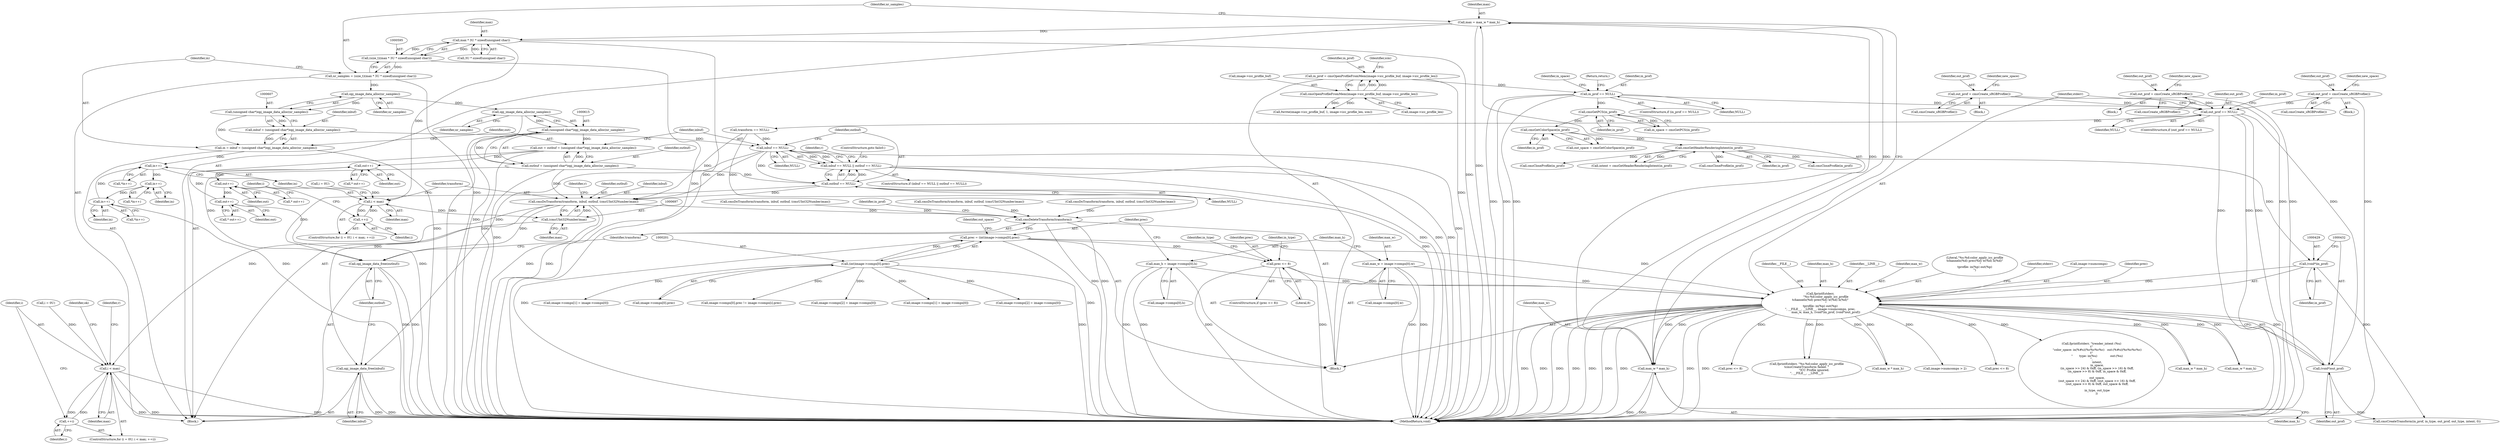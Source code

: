 digraph "0_openjpeg_2e5ab1d9987831c981ff05862e8ccf1381ed58ea@integer" {
"1000587" [label="(Call,max = max_w * max_h)"];
"1000589" [label="(Call,max_w * max_h)"];
"1000417" [label="(Call,fprintf(stderr,\n            \"%s:%d:color_apply_icc_profile\n\tchannels(%d) prec(%d) w(%d) h(%d)\"\n            \"\n\tprofile: in(%p) out(%p)\n\", __FILE__, __LINE__, image->numcomps, prec,\n            max_w, max_h, (void*)in_prof, (void*)out_prof))"];
"1000198" [label="(Call,prec = (int)image->comps[0].prec)"];
"1000200" [label="(Call,(int)image->comps[0].prec)"];
"1000320" [label="(Call,prec <= 8)"];
"1000180" [label="(Call,max_w = image->comps[0].w)"];
"1000189" [label="(Call,max_h = image->comps[0].h)"];
"1000428" [label="(Call,(void*)in_prof)"];
"1000178" [label="(Call,cmsGetHeaderRenderingIntent(in_prof))"];
"1000174" [label="(Call,cmsGetColorSpace(in_prof))"];
"1000170" [label="(Call,cmsGetPCS(in_prof))"];
"1000163" [label="(Call,in_prof == NULL)"];
"1000136" [label="(Call,in_prof = cmsOpenProfileFromMem(image->icc_profile_buf, image->icc_profile_len))"];
"1000138" [label="(Call,cmsOpenProfileFromMem(image->icc_profile_buf, image->icc_profile_len))"];
"1000431" [label="(Call,(void*)out_prof)"];
"1000410" [label="(Call,out_prof == NULL)"];
"1000338" [label="(Call,out_prof = cmsCreate_sRGBProfile())"];
"1000374" [label="(Call,out_prof = cmsCreate_sRGBProfile())"];
"1000356" [label="(Call,out_prof = cmsCreate_sRGBProfile())"];
"1000596" [label="(Call,max * 3U * sizeof(unsigned char))"];
"1000594" [label="(Call,(size_t)(max * 3U * sizeof(unsigned char)))"];
"1000592" [label="(Call,nr_samples = (size_t)(max * 3U * sizeof(unsigned char)))"];
"1000608" [label="(Call,opj_image_data_alloc(nr_samples))"];
"1000606" [label="(Call,(unsigned char*)opj_image_data_alloc(nr_samples))"];
"1000602" [label="(Call,in = inbuf = (unsigned char*)opj_image_data_alloc(nr_samples))"];
"1000667" [label="(Call,in++)"];
"1000676" [label="(Call,in++)"];
"1000685" [label="(Call,in++)"];
"1000604" [label="(Call,inbuf = (unsigned char*)opj_image_data_alloc(nr_samples))"];
"1000620" [label="(Call,inbuf == NULL)"];
"1000619" [label="(Call,inbuf == NULL || outbuf == NULL)"];
"1000623" [label="(Call,outbuf == NULL)"];
"1000692" [label="(Call,cmsDoTransform(transform, inbuf, outbuf, (cmsUInt32Number)max))"];
"1000767" [label="(Call,opj_image_data_free(inbuf))"];
"1000769" [label="(Call,opj_image_data_free(outbuf))"];
"1001546" [label="(Call,cmsDeleteTransform(transform))"];
"1000616" [label="(Call,opj_image_data_alloc(nr_samples))"];
"1000614" [label="(Call,(unsigned char*)opj_image_data_alloc(nr_samples))"];
"1000610" [label="(Call,out = outbuf = (unsigned char*)opj_image_data_alloc(nr_samples))"];
"1000743" [label="(Call,out++)"];
"1000752" [label="(Call,out++)"];
"1000761" [label="(Call,out++)"];
"1000612" [label="(Call,outbuf = (unsigned char*)opj_image_data_alloc(nr_samples))"];
"1000659" [label="(Call,i < max)"];
"1000662" [label="(Call,++i)"];
"1000696" [label="(Call,(cmsUInt32Number)max)"];
"1000730" [label="(Call,i < max)"];
"1000733" [label="(Call,++i)"];
"1000661" [label="(Identifier,max)"];
"1000142" [label="(Call,image->icc_profile_len)"];
"1000592" [label="(Call,nr_samples = (size_t)(max * 3U * sizeof(unsigned char)))"];
"1000730" [label="(Call,i < max)"];
"1000333" [label="(Identifier,in_type)"];
"1000739" [label="(Identifier,r)"];
"1000609" [label="(Identifier,nr_samples)"];
"1000316" [label="(Call,cmsCloseProfile(in_prof))"];
"1000668" [label="(Identifier,in)"];
"1000744" [label="(Identifier,out)"];
"1000169" [label="(Identifier,in_space)"];
"1000605" [label="(Identifier,inbuf)"];
"1000320" [label="(Call,prec <= 8)"];
"1000767" [label="(Call,opj_image_data_free(inbuf))"];
"1000593" [label="(Identifier,nr_samples)"];
"1000656" [label="(Call,i = 0U)"];
"1000422" [label="(Call,image->numcomps)"];
"1000667" [label="(Call,in++)"];
"1000779" [label="(Call,max_w * max_h)"];
"1000625" [label="(Identifier,NULL)"];
"1000357" [label="(Identifier,out_prof)"];
"1000663" [label="(Identifier,i)"];
"1000770" [label="(Identifier,outbuf)"];
"1000602" [label="(Call,in = inbuf = (unsigned char*)opj_image_data_alloc(nr_samples))"];
"1000374" [label="(Call,out_prof = cmsCreate_sRGBProfile())"];
"1000410" [label="(Call,out_prof == NULL)"];
"1000276" [label="(Call,image->comps[0].prec != image->comps[i].prec)"];
"1001547" [label="(Identifier,transform)"];
"1000425" [label="(Identifier,prec)"];
"1000614" [label="(Call,(unsigned char*)opj_image_data_alloc(nr_samples))"];
"1001560" [label="(MethodReturn,void)"];
"1000621" [label="(Identifier,inbuf)"];
"1001108" [label="(Call,image->comps[2] = image->comps[0])"];
"1000420" [label="(Identifier,__FILE__)"];
"1000375" [label="(Identifier,out_prof)"];
"1000613" [label="(Identifier,outbuf)"];
"1000191" [label="(Call,image->comps[0].h)"];
"1000147" [label="(Identifier,icm)"];
"1000743" [label="(Call,out++)"];
"1000167" [label="(Return,return;)"];
"1000660" [label="(Identifier,i)"];
"1000172" [label="(Call,out_space = cmsGetColorSpace(in_prof))"];
"1000733" [label="(Call,++i)"];
"1000579" [label="(Call,prec <= 8)"];
"1000731" [label="(Identifier,i)"];
"1000190" [label="(Identifier,max_h)"];
"1000624" [label="(Identifier,outbuf)"];
"1000676" [label="(Call,in++)"];
"1000751" [label="(Call,* out++)"];
"1000589" [label="(Call,max_w * max_h)"];
"1000321" [label="(Identifier,prec)"];
"1000182" [label="(Call,image->comps[0].w)"];
"1000176" [label="(Call,intent = cmsGetHeaderRenderingIntent(in_prof))"];
"1000618" [label="(ControlStructure,if (inbuf == NULL || outbuf == NULL))"];
"1001456" [label="(Call,cmsDoTransform(transform, inbuf, outbuf, (cmsUInt32Number)max))"];
"1000617" [label="(Identifier,nr_samples)"];
"1000732" [label="(Identifier,max)"];
"1000496" [label="(Call,fprintf(stderr, \"%s:%d:color_apply_icc_profile\n\tcmsCreateTransform failed. \"\n                \"ICC Profile ignored.\n\", __FILE__, __LINE__))"];
"1000367" [label="(Block,)"];
"1000342" [label="(Identifier,new_space)"];
"1000211" [label="(Identifier,out_space)"];
"1000761" [label="(Call,out++)"];
"1000139" [label="(Call,image->icc_profile_buf)"];
"1000113" [label="(Block,)"];
"1000612" [label="(Call,outbuf = (unsigned char*)opj_image_data_alloc(nr_samples))"];
"1000768" [label="(Identifier,inbuf)"];
"1001383" [label="(Call,image->comps[1] = image->comps[0])"];
"1000171" [label="(Identifier,in_prof)"];
"1000433" [label="(Identifier,out_prof)"];
"1000622" [label="(Identifier,NULL)"];
"1000655" [label="(ControlStructure,for (i = 0U; i < max; ++i))"];
"1000162" [label="(ControlStructure,if (in_prof == NULL))"];
"1000200" [label="(Call,(int)image->comps[0].prec)"];
"1000590" [label="(Identifier,max_w)"];
"1000358" [label="(Call,cmsCreate_sRGBProfile())"];
"1001394" [label="(Call,image->comps[2] = image->comps[0])"];
"1000629" [label="(Identifier,r)"];
"1000700" [label="(Identifier,r)"];
"1000164" [label="(Identifier,in_prof)"];
"1000619" [label="(Call,inbuf == NULL || outbuf == NULL)"];
"1000165" [label="(Identifier,NULL)"];
"1000597" [label="(Identifier,max)"];
"1000696" [label="(Call,(cmsUInt32Number)max)"];
"1000199" [label="(Identifier,prec)"];
"1000606" [label="(Call,(unsigned char*)opj_image_data_alloc(nr_samples))"];
"1000431" [label="(Call,(void*)out_prof)"];
"1000983" [label="(Call,max_w * max_h)"];
"1000692" [label="(Call,cmsDoTransform(transform, inbuf, outbuf, (cmsUInt32Number)max))"];
"1000695" [label="(Identifier,outbuf)"];
"1000376" [label="(Call,cmsCreate_sRGBProfile())"];
"1000662" [label="(Call,++i)"];
"1000417" [label="(Call,fprintf(stderr,\n            \"%s:%d:color_apply_icc_profile\n\tchannels(%d) prec(%d) w(%d) h(%d)\"\n            \"\n\tprofile: in(%p) out(%p)\n\", __FILE__, __LINE__, image->numcomps, prec,\n            max_w, max_h, (void*)in_prof, (void*)out_prof))"];
"1000430" [label="(Identifier,in_prof)"];
"1000415" [label="(Identifier,in_prof)"];
"1000659" [label="(Call,i < max)"];
"1000677" [label="(Identifier,in)"];
"1000694" [label="(Identifier,inbuf)"];
"1000753" [label="(Identifier,out)"];
"1000675" [label="(Call,*in++)"];
"1000339" [label="(Identifier,out_prof)"];
"1000168" [label="(Call,in_space = cmsGetPCS(in_prof))"];
"1000693" [label="(Identifier,transform)"];
"1000616" [label="(Call,opj_image_data_alloc(nr_samples))"];
"1000414" [label="(Call,cmsCloseProfile(in_prof))"];
"1000666" [label="(Call,*in++)"];
"1000325" [label="(Identifier,in_type)"];
"1000610" [label="(Call,out = outbuf = (unsigned char*)opj_image_data_alloc(nr_samples))"];
"1000604" [label="(Call,inbuf = (unsigned char*)opj_image_data_alloc(nr_samples))"];
"1000322" [label="(Literal,8)"];
"1000170" [label="(Call,cmsGetPCS(in_prof))"];
"1001546" [label="(Call,cmsDeleteTransform(transform))"];
"1000727" [label="(Call,i = 0U)"];
"1000427" [label="(Identifier,max_h)"];
"1000411" [label="(Identifier,out_prof)"];
"1001170" [label="(Call,cmsDoTransform(transform, inbuf, outbuf, (cmsUInt32Number)max))"];
"1000180" [label="(Call,max_w = image->comps[0].w)"];
"1000181" [label="(Identifier,max_w)"];
"1000620" [label="(Call,inbuf == NULL)"];
"1000137" [label="(Identifier,in_prof)"];
"1000356" [label="(Call,out_prof = cmsCreate_sRGBProfile())"];
"1000752" [label="(Call,out++)"];
"1000412" [label="(Identifier,NULL)"];
"1000507" [label="(Call,image->numcomps > 2)"];
"1000319" [label="(ControlStructure,if (prec <= 8))"];
"1000198" [label="(Call,prec = (int)image->comps[0].prec)"];
"1000338" [label="(Call,out_prof = cmsCreate_sRGBProfile())"];
"1000623" [label="(Call,outbuf == NULL)"];
"1000349" [label="(Block,)"];
"1000421" [label="(Identifier,__LINE__)"];
"1000972" [label="(Call,prec <= 8)"];
"1000769" [label="(Call,opj_image_data_free(outbuf))"];
"1000434" [label="(Call,fprintf(stderr, \"\trender_intent (%u)\n\t\"\n            \"color_space: in(%#x)(%c%c%c%c)   out:(%#x)(%c%c%c%c)\n\t\"\n            \"       type: in(%u)              out:(%u)\n\",\n            intent,\n            in_space,\n            (in_space >> 24) & 0xff, (in_space >> 16) & 0xff,\n            (in_space >> 8) & 0xff, in_space & 0xff,\n\n            out_space,\n            (out_space >> 24) & 0xff, (out_space >> 16) & 0xff,\n            (out_space >> 8) & 0xff, out_space & 0xff,\n\n            in_type, out_type\n           ))"];
"1000598" [label="(Call,3U * sizeof(unsigned char))"];
"1000189" [label="(Call,max_h = image->comps[0].h)"];
"1000138" [label="(Call,cmsOpenProfileFromMem(image->icc_profile_buf, image->icc_profile_len))"];
"1000587" [label="(Call,max = max_w * max_h)"];
"1000698" [label="(Identifier,max)"];
"1000175" [label="(Identifier,in_prof)"];
"1000340" [label="(Call,cmsCreate_sRGBProfile())"];
"1000163" [label="(Call,in_prof == NULL)"];
"1000603" [label="(Identifier,in)"];
"1000764" [label="(Identifier,ok)"];
"1000426" [label="(Identifier,max_w)"];
"1000179" [label="(Identifier,in_prof)"];
"1000686" [label="(Identifier,in)"];
"1001097" [label="(Call,image->comps[1] = image->comps[0])"];
"1000409" [label="(ControlStructure,if (out_prof == NULL))"];
"1001549" [label="(Identifier,in_prof)"];
"1000588" [label="(Identifier,max)"];
"1000174" [label="(Call,cmsGetColorSpace(in_prof))"];
"1000360" [label="(Identifier,new_space)"];
"1000685" [label="(Call,in++)"];
"1000419" [label="(Literal,\"%s:%d:color_apply_icc_profile\n\tchannels(%d) prec(%d) w(%d) h(%d)\"\n            \"\n\tprofile: in(%p) out(%p)\n\")"];
"1000202" [label="(Call,image->comps[0].prec)"];
"1000627" [label="(ControlStructure,goto fails0;)"];
"1000406" [label="(Call,cmsCloseProfile(in_prof))"];
"1000178" [label="(Call,cmsGetHeaderRenderingIntent(in_prof))"];
"1000213" [label="(Block,)"];
"1000378" [label="(Identifier,new_space)"];
"1000684" [label="(Call,*in++)"];
"1000435" [label="(Identifier,stderr)"];
"1000151" [label="(Call,fwrite(image->icc_profile_buf, 1, image->icc_profile_len, icm))"];
"1000594" [label="(Call,(size_t)(max * 3U * sizeof(unsigned char)))"];
"1000882" [label="(Call,cmsDoTransform(transform, inbuf, outbuf, (cmsUInt32Number)max))"];
"1000734" [label="(Identifier,i)"];
"1000591" [label="(Identifier,max_h)"];
"1000596" [label="(Call,max * 3U * sizeof(unsigned char))"];
"1000608" [label="(Call,opj_image_data_alloc(nr_samples))"];
"1000428" [label="(Call,(void*)in_prof)"];
"1000760" [label="(Call,* out++)"];
"1000492" [label="(Call,transform == NULL)"];
"1000480" [label="(Call,cmsCreateTransform(in_prof, in_type, out_prof, out_type, intent, 0))"];
"1000742" [label="(Call,* out++)"];
"1000136" [label="(Call,in_prof = cmsOpenProfileFromMem(image->icc_profile_buf, image->icc_profile_len))"];
"1000611" [label="(Identifier,out)"];
"1000762" [label="(Identifier,out)"];
"1000726" [label="(ControlStructure,for (i = 0U; i < max; ++i))"];
"1001269" [label="(Call,max_w * max_h)"];
"1000418" [label="(Identifier,stderr)"];
"1000582" [label="(Block,)"];
"1000587" -> "1000582"  [label="AST: "];
"1000587" -> "1000589"  [label="CFG: "];
"1000588" -> "1000587"  [label="AST: "];
"1000589" -> "1000587"  [label="AST: "];
"1000593" -> "1000587"  [label="CFG: "];
"1000587" -> "1001560"  [label="DDG: "];
"1000589" -> "1000587"  [label="DDG: "];
"1000589" -> "1000587"  [label="DDG: "];
"1000587" -> "1000596"  [label="DDG: "];
"1000589" -> "1000591"  [label="CFG: "];
"1000590" -> "1000589"  [label="AST: "];
"1000591" -> "1000589"  [label="AST: "];
"1000589" -> "1001560"  [label="DDG: "];
"1000589" -> "1001560"  [label="DDG: "];
"1000417" -> "1000589"  [label="DDG: "];
"1000417" -> "1000589"  [label="DDG: "];
"1000417" -> "1000113"  [label="AST: "];
"1000417" -> "1000431"  [label="CFG: "];
"1000418" -> "1000417"  [label="AST: "];
"1000419" -> "1000417"  [label="AST: "];
"1000420" -> "1000417"  [label="AST: "];
"1000421" -> "1000417"  [label="AST: "];
"1000422" -> "1000417"  [label="AST: "];
"1000425" -> "1000417"  [label="AST: "];
"1000426" -> "1000417"  [label="AST: "];
"1000427" -> "1000417"  [label="AST: "];
"1000428" -> "1000417"  [label="AST: "];
"1000431" -> "1000417"  [label="AST: "];
"1000435" -> "1000417"  [label="CFG: "];
"1000417" -> "1001560"  [label="DDG: "];
"1000417" -> "1001560"  [label="DDG: "];
"1000417" -> "1001560"  [label="DDG: "];
"1000417" -> "1001560"  [label="DDG: "];
"1000417" -> "1001560"  [label="DDG: "];
"1000417" -> "1001560"  [label="DDG: "];
"1000417" -> "1001560"  [label="DDG: "];
"1000417" -> "1001560"  [label="DDG: "];
"1000417" -> "1001560"  [label="DDG: "];
"1000198" -> "1000417"  [label="DDG: "];
"1000320" -> "1000417"  [label="DDG: "];
"1000180" -> "1000417"  [label="DDG: "];
"1000189" -> "1000417"  [label="DDG: "];
"1000428" -> "1000417"  [label="DDG: "];
"1000431" -> "1000417"  [label="DDG: "];
"1000417" -> "1000434"  [label="DDG: "];
"1000417" -> "1000496"  [label="DDG: "];
"1000417" -> "1000496"  [label="DDG: "];
"1000417" -> "1000507"  [label="DDG: "];
"1000417" -> "1000579"  [label="DDG: "];
"1000417" -> "1000779"  [label="DDG: "];
"1000417" -> "1000779"  [label="DDG: "];
"1000417" -> "1000972"  [label="DDG: "];
"1000417" -> "1000983"  [label="DDG: "];
"1000417" -> "1000983"  [label="DDG: "];
"1000417" -> "1001269"  [label="DDG: "];
"1000417" -> "1001269"  [label="DDG: "];
"1000198" -> "1000113"  [label="AST: "];
"1000198" -> "1000200"  [label="CFG: "];
"1000199" -> "1000198"  [label="AST: "];
"1000200" -> "1000198"  [label="AST: "];
"1000211" -> "1000198"  [label="CFG: "];
"1000198" -> "1001560"  [label="DDG: "];
"1000198" -> "1001560"  [label="DDG: "];
"1000200" -> "1000198"  [label="DDG: "];
"1000198" -> "1000320"  [label="DDG: "];
"1000200" -> "1000202"  [label="CFG: "];
"1000201" -> "1000200"  [label="AST: "];
"1000202" -> "1000200"  [label="AST: "];
"1000200" -> "1001560"  [label="DDG: "];
"1000200" -> "1000276"  [label="DDG: "];
"1000200" -> "1001097"  [label="DDG: "];
"1000200" -> "1001108"  [label="DDG: "];
"1000200" -> "1001383"  [label="DDG: "];
"1000200" -> "1001394"  [label="DDG: "];
"1000320" -> "1000319"  [label="AST: "];
"1000320" -> "1000322"  [label="CFG: "];
"1000321" -> "1000320"  [label="AST: "];
"1000322" -> "1000320"  [label="AST: "];
"1000325" -> "1000320"  [label="CFG: "];
"1000333" -> "1000320"  [label="CFG: "];
"1000320" -> "1001560"  [label="DDG: "];
"1000320" -> "1001560"  [label="DDG: "];
"1000180" -> "1000113"  [label="AST: "];
"1000180" -> "1000182"  [label="CFG: "];
"1000181" -> "1000180"  [label="AST: "];
"1000182" -> "1000180"  [label="AST: "];
"1000190" -> "1000180"  [label="CFG: "];
"1000180" -> "1001560"  [label="DDG: "];
"1000180" -> "1001560"  [label="DDG: "];
"1000189" -> "1000113"  [label="AST: "];
"1000189" -> "1000191"  [label="CFG: "];
"1000190" -> "1000189"  [label="AST: "];
"1000191" -> "1000189"  [label="AST: "];
"1000199" -> "1000189"  [label="CFG: "];
"1000189" -> "1001560"  [label="DDG: "];
"1000189" -> "1001560"  [label="DDG: "];
"1000428" -> "1000430"  [label="CFG: "];
"1000429" -> "1000428"  [label="AST: "];
"1000430" -> "1000428"  [label="AST: "];
"1000432" -> "1000428"  [label="CFG: "];
"1000178" -> "1000428"  [label="DDG: "];
"1000428" -> "1000480"  [label="DDG: "];
"1000178" -> "1000176"  [label="AST: "];
"1000178" -> "1000179"  [label="CFG: "];
"1000179" -> "1000178"  [label="AST: "];
"1000176" -> "1000178"  [label="CFG: "];
"1000178" -> "1000176"  [label="DDG: "];
"1000174" -> "1000178"  [label="DDG: "];
"1000178" -> "1000316"  [label="DDG: "];
"1000178" -> "1000406"  [label="DDG: "];
"1000178" -> "1000414"  [label="DDG: "];
"1000174" -> "1000172"  [label="AST: "];
"1000174" -> "1000175"  [label="CFG: "];
"1000175" -> "1000174"  [label="AST: "];
"1000172" -> "1000174"  [label="CFG: "];
"1000174" -> "1000172"  [label="DDG: "];
"1000170" -> "1000174"  [label="DDG: "];
"1000170" -> "1000168"  [label="AST: "];
"1000170" -> "1000171"  [label="CFG: "];
"1000171" -> "1000170"  [label="AST: "];
"1000168" -> "1000170"  [label="CFG: "];
"1000170" -> "1000168"  [label="DDG: "];
"1000163" -> "1000170"  [label="DDG: "];
"1000163" -> "1000162"  [label="AST: "];
"1000163" -> "1000165"  [label="CFG: "];
"1000164" -> "1000163"  [label="AST: "];
"1000165" -> "1000163"  [label="AST: "];
"1000167" -> "1000163"  [label="CFG: "];
"1000169" -> "1000163"  [label="CFG: "];
"1000163" -> "1001560"  [label="DDG: "];
"1000163" -> "1001560"  [label="DDG: "];
"1000163" -> "1001560"  [label="DDG: "];
"1000136" -> "1000163"  [label="DDG: "];
"1000163" -> "1000410"  [label="DDG: "];
"1000136" -> "1000113"  [label="AST: "];
"1000136" -> "1000138"  [label="CFG: "];
"1000137" -> "1000136"  [label="AST: "];
"1000138" -> "1000136"  [label="AST: "];
"1000147" -> "1000136"  [label="CFG: "];
"1000136" -> "1001560"  [label="DDG: "];
"1000138" -> "1000136"  [label="DDG: "];
"1000138" -> "1000136"  [label="DDG: "];
"1000138" -> "1000142"  [label="CFG: "];
"1000139" -> "1000138"  [label="AST: "];
"1000142" -> "1000138"  [label="AST: "];
"1000138" -> "1000151"  [label="DDG: "];
"1000138" -> "1000151"  [label="DDG: "];
"1000431" -> "1000433"  [label="CFG: "];
"1000432" -> "1000431"  [label="AST: "];
"1000433" -> "1000431"  [label="AST: "];
"1000410" -> "1000431"  [label="DDG: "];
"1000431" -> "1000480"  [label="DDG: "];
"1000410" -> "1000409"  [label="AST: "];
"1000410" -> "1000412"  [label="CFG: "];
"1000411" -> "1000410"  [label="AST: "];
"1000412" -> "1000410"  [label="AST: "];
"1000415" -> "1000410"  [label="CFG: "];
"1000418" -> "1000410"  [label="CFG: "];
"1000410" -> "1001560"  [label="DDG: "];
"1000410" -> "1001560"  [label="DDG: "];
"1000410" -> "1001560"  [label="DDG: "];
"1000338" -> "1000410"  [label="DDG: "];
"1000374" -> "1000410"  [label="DDG: "];
"1000356" -> "1000410"  [label="DDG: "];
"1000410" -> "1000492"  [label="DDG: "];
"1000338" -> "1000213"  [label="AST: "];
"1000338" -> "1000340"  [label="CFG: "];
"1000339" -> "1000338"  [label="AST: "];
"1000340" -> "1000338"  [label="AST: "];
"1000342" -> "1000338"  [label="CFG: "];
"1000338" -> "1001560"  [label="DDG: "];
"1000374" -> "1000367"  [label="AST: "];
"1000374" -> "1000376"  [label="CFG: "];
"1000375" -> "1000374"  [label="AST: "];
"1000376" -> "1000374"  [label="AST: "];
"1000378" -> "1000374"  [label="CFG: "];
"1000374" -> "1001560"  [label="DDG: "];
"1000356" -> "1000349"  [label="AST: "];
"1000356" -> "1000358"  [label="CFG: "];
"1000357" -> "1000356"  [label="AST: "];
"1000358" -> "1000356"  [label="AST: "];
"1000360" -> "1000356"  [label="CFG: "];
"1000356" -> "1001560"  [label="DDG: "];
"1000596" -> "1000594"  [label="AST: "];
"1000596" -> "1000598"  [label="CFG: "];
"1000597" -> "1000596"  [label="AST: "];
"1000598" -> "1000596"  [label="AST: "];
"1000594" -> "1000596"  [label="CFG: "];
"1000596" -> "1001560"  [label="DDG: "];
"1000596" -> "1001560"  [label="DDG: "];
"1000596" -> "1000594"  [label="DDG: "];
"1000596" -> "1000594"  [label="DDG: "];
"1000598" -> "1000596"  [label="DDG: "];
"1000596" -> "1000659"  [label="DDG: "];
"1000594" -> "1000592"  [label="AST: "];
"1000595" -> "1000594"  [label="AST: "];
"1000592" -> "1000594"  [label="CFG: "];
"1000594" -> "1001560"  [label="DDG: "];
"1000594" -> "1000592"  [label="DDG: "];
"1000592" -> "1000582"  [label="AST: "];
"1000593" -> "1000592"  [label="AST: "];
"1000603" -> "1000592"  [label="CFG: "];
"1000592" -> "1001560"  [label="DDG: "];
"1000592" -> "1000608"  [label="DDG: "];
"1000608" -> "1000606"  [label="AST: "];
"1000608" -> "1000609"  [label="CFG: "];
"1000609" -> "1000608"  [label="AST: "];
"1000606" -> "1000608"  [label="CFG: "];
"1000608" -> "1000606"  [label="DDG: "];
"1000608" -> "1000616"  [label="DDG: "];
"1000606" -> "1000604"  [label="AST: "];
"1000607" -> "1000606"  [label="AST: "];
"1000604" -> "1000606"  [label="CFG: "];
"1000606" -> "1000602"  [label="DDG: "];
"1000606" -> "1000604"  [label="DDG: "];
"1000602" -> "1000582"  [label="AST: "];
"1000602" -> "1000604"  [label="CFG: "];
"1000603" -> "1000602"  [label="AST: "];
"1000604" -> "1000602"  [label="AST: "];
"1000611" -> "1000602"  [label="CFG: "];
"1000602" -> "1001560"  [label="DDG: "];
"1000604" -> "1000602"  [label="DDG: "];
"1000602" -> "1000667"  [label="DDG: "];
"1000667" -> "1000666"  [label="AST: "];
"1000667" -> "1000668"  [label="CFG: "];
"1000668" -> "1000667"  [label="AST: "];
"1000666" -> "1000667"  [label="CFG: "];
"1000685" -> "1000667"  [label="DDG: "];
"1000667" -> "1000676"  [label="DDG: "];
"1000676" -> "1000675"  [label="AST: "];
"1000676" -> "1000677"  [label="CFG: "];
"1000677" -> "1000676"  [label="AST: "];
"1000675" -> "1000676"  [label="CFG: "];
"1000676" -> "1000685"  [label="DDG: "];
"1000685" -> "1000684"  [label="AST: "];
"1000685" -> "1000686"  [label="CFG: "];
"1000686" -> "1000685"  [label="AST: "];
"1000684" -> "1000685"  [label="CFG: "];
"1000685" -> "1001560"  [label="DDG: "];
"1000605" -> "1000604"  [label="AST: "];
"1000604" -> "1000620"  [label="DDG: "];
"1000620" -> "1000619"  [label="AST: "];
"1000620" -> "1000622"  [label="CFG: "];
"1000621" -> "1000620"  [label="AST: "];
"1000622" -> "1000620"  [label="AST: "];
"1000624" -> "1000620"  [label="CFG: "];
"1000619" -> "1000620"  [label="CFG: "];
"1000620" -> "1001560"  [label="DDG: "];
"1000620" -> "1000619"  [label="DDG: "];
"1000620" -> "1000619"  [label="DDG: "];
"1000492" -> "1000620"  [label="DDG: "];
"1000620" -> "1000623"  [label="DDG: "];
"1000620" -> "1000692"  [label="DDG: "];
"1000620" -> "1000767"  [label="DDG: "];
"1000619" -> "1000618"  [label="AST: "];
"1000619" -> "1000623"  [label="CFG: "];
"1000623" -> "1000619"  [label="AST: "];
"1000627" -> "1000619"  [label="CFG: "];
"1000629" -> "1000619"  [label="CFG: "];
"1000619" -> "1001560"  [label="DDG: "];
"1000619" -> "1001560"  [label="DDG: "];
"1000619" -> "1001560"  [label="DDG: "];
"1000623" -> "1000619"  [label="DDG: "];
"1000623" -> "1000619"  [label="DDG: "];
"1000623" -> "1000625"  [label="CFG: "];
"1000624" -> "1000623"  [label="AST: "];
"1000625" -> "1000623"  [label="AST: "];
"1000623" -> "1001560"  [label="DDG: "];
"1000612" -> "1000623"  [label="DDG: "];
"1000623" -> "1000692"  [label="DDG: "];
"1000623" -> "1000769"  [label="DDG: "];
"1000692" -> "1000582"  [label="AST: "];
"1000692" -> "1000696"  [label="CFG: "];
"1000693" -> "1000692"  [label="AST: "];
"1000694" -> "1000692"  [label="AST: "];
"1000695" -> "1000692"  [label="AST: "];
"1000696" -> "1000692"  [label="AST: "];
"1000700" -> "1000692"  [label="CFG: "];
"1000692" -> "1001560"  [label="DDG: "];
"1000692" -> "1001560"  [label="DDG: "];
"1000492" -> "1000692"  [label="DDG: "];
"1000612" -> "1000692"  [label="DDG: "];
"1000696" -> "1000692"  [label="DDG: "];
"1000692" -> "1000767"  [label="DDG: "];
"1000692" -> "1000769"  [label="DDG: "];
"1000692" -> "1001546"  [label="DDG: "];
"1000767" -> "1000582"  [label="AST: "];
"1000767" -> "1000768"  [label="CFG: "];
"1000768" -> "1000767"  [label="AST: "];
"1000770" -> "1000767"  [label="CFG: "];
"1000767" -> "1001560"  [label="DDG: "];
"1000767" -> "1001560"  [label="DDG: "];
"1000769" -> "1000582"  [label="AST: "];
"1000769" -> "1000770"  [label="CFG: "];
"1000770" -> "1000769"  [label="AST: "];
"1001547" -> "1000769"  [label="CFG: "];
"1000769" -> "1001560"  [label="DDG: "];
"1000769" -> "1001560"  [label="DDG: "];
"1000612" -> "1000769"  [label="DDG: "];
"1001546" -> "1000113"  [label="AST: "];
"1001546" -> "1001547"  [label="CFG: "];
"1001547" -> "1001546"  [label="AST: "];
"1001549" -> "1001546"  [label="CFG: "];
"1001546" -> "1001560"  [label="DDG: "];
"1001546" -> "1001560"  [label="DDG: "];
"1000882" -> "1001546"  [label="DDG: "];
"1001170" -> "1001546"  [label="DDG: "];
"1000492" -> "1001546"  [label="DDG: "];
"1001456" -> "1001546"  [label="DDG: "];
"1000616" -> "1000614"  [label="AST: "];
"1000616" -> "1000617"  [label="CFG: "];
"1000617" -> "1000616"  [label="AST: "];
"1000614" -> "1000616"  [label="CFG: "];
"1000616" -> "1001560"  [label="DDG: "];
"1000616" -> "1000614"  [label="DDG: "];
"1000614" -> "1000612"  [label="AST: "];
"1000615" -> "1000614"  [label="AST: "];
"1000612" -> "1000614"  [label="CFG: "];
"1000614" -> "1001560"  [label="DDG: "];
"1000614" -> "1000610"  [label="DDG: "];
"1000614" -> "1000612"  [label="DDG: "];
"1000610" -> "1000582"  [label="AST: "];
"1000610" -> "1000612"  [label="CFG: "];
"1000611" -> "1000610"  [label="AST: "];
"1000612" -> "1000610"  [label="AST: "];
"1000621" -> "1000610"  [label="CFG: "];
"1000610" -> "1001560"  [label="DDG: "];
"1000612" -> "1000610"  [label="DDG: "];
"1000610" -> "1000743"  [label="DDG: "];
"1000743" -> "1000742"  [label="AST: "];
"1000743" -> "1000744"  [label="CFG: "];
"1000744" -> "1000743"  [label="AST: "];
"1000742" -> "1000743"  [label="CFG: "];
"1000761" -> "1000743"  [label="DDG: "];
"1000743" -> "1000752"  [label="DDG: "];
"1000752" -> "1000751"  [label="AST: "];
"1000752" -> "1000753"  [label="CFG: "];
"1000753" -> "1000752"  [label="AST: "];
"1000751" -> "1000752"  [label="CFG: "];
"1000752" -> "1000761"  [label="DDG: "];
"1000761" -> "1000760"  [label="AST: "];
"1000761" -> "1000762"  [label="CFG: "];
"1000762" -> "1000761"  [label="AST: "];
"1000760" -> "1000761"  [label="CFG: "];
"1000761" -> "1001560"  [label="DDG: "];
"1000613" -> "1000612"  [label="AST: "];
"1000612" -> "1001560"  [label="DDG: "];
"1000659" -> "1000655"  [label="AST: "];
"1000659" -> "1000661"  [label="CFG: "];
"1000660" -> "1000659"  [label="AST: "];
"1000661" -> "1000659"  [label="AST: "];
"1000668" -> "1000659"  [label="CFG: "];
"1000693" -> "1000659"  [label="CFG: "];
"1000662" -> "1000659"  [label="DDG: "];
"1000656" -> "1000659"  [label="DDG: "];
"1000659" -> "1000662"  [label="DDG: "];
"1000659" -> "1000696"  [label="DDG: "];
"1000662" -> "1000655"  [label="AST: "];
"1000662" -> "1000663"  [label="CFG: "];
"1000663" -> "1000662"  [label="AST: "];
"1000660" -> "1000662"  [label="CFG: "];
"1000696" -> "1000698"  [label="CFG: "];
"1000697" -> "1000696"  [label="AST: "];
"1000698" -> "1000696"  [label="AST: "];
"1000696" -> "1000730"  [label="DDG: "];
"1000730" -> "1000726"  [label="AST: "];
"1000730" -> "1000732"  [label="CFG: "];
"1000731" -> "1000730"  [label="AST: "];
"1000732" -> "1000730"  [label="AST: "];
"1000739" -> "1000730"  [label="CFG: "];
"1000764" -> "1000730"  [label="CFG: "];
"1000730" -> "1001560"  [label="DDG: "];
"1000730" -> "1001560"  [label="DDG: "];
"1000730" -> "1001560"  [label="DDG: "];
"1000733" -> "1000730"  [label="DDG: "];
"1000727" -> "1000730"  [label="DDG: "];
"1000730" -> "1000733"  [label="DDG: "];
"1000733" -> "1000726"  [label="AST: "];
"1000733" -> "1000734"  [label="CFG: "];
"1000734" -> "1000733"  [label="AST: "];
"1000731" -> "1000733"  [label="CFG: "];
}
